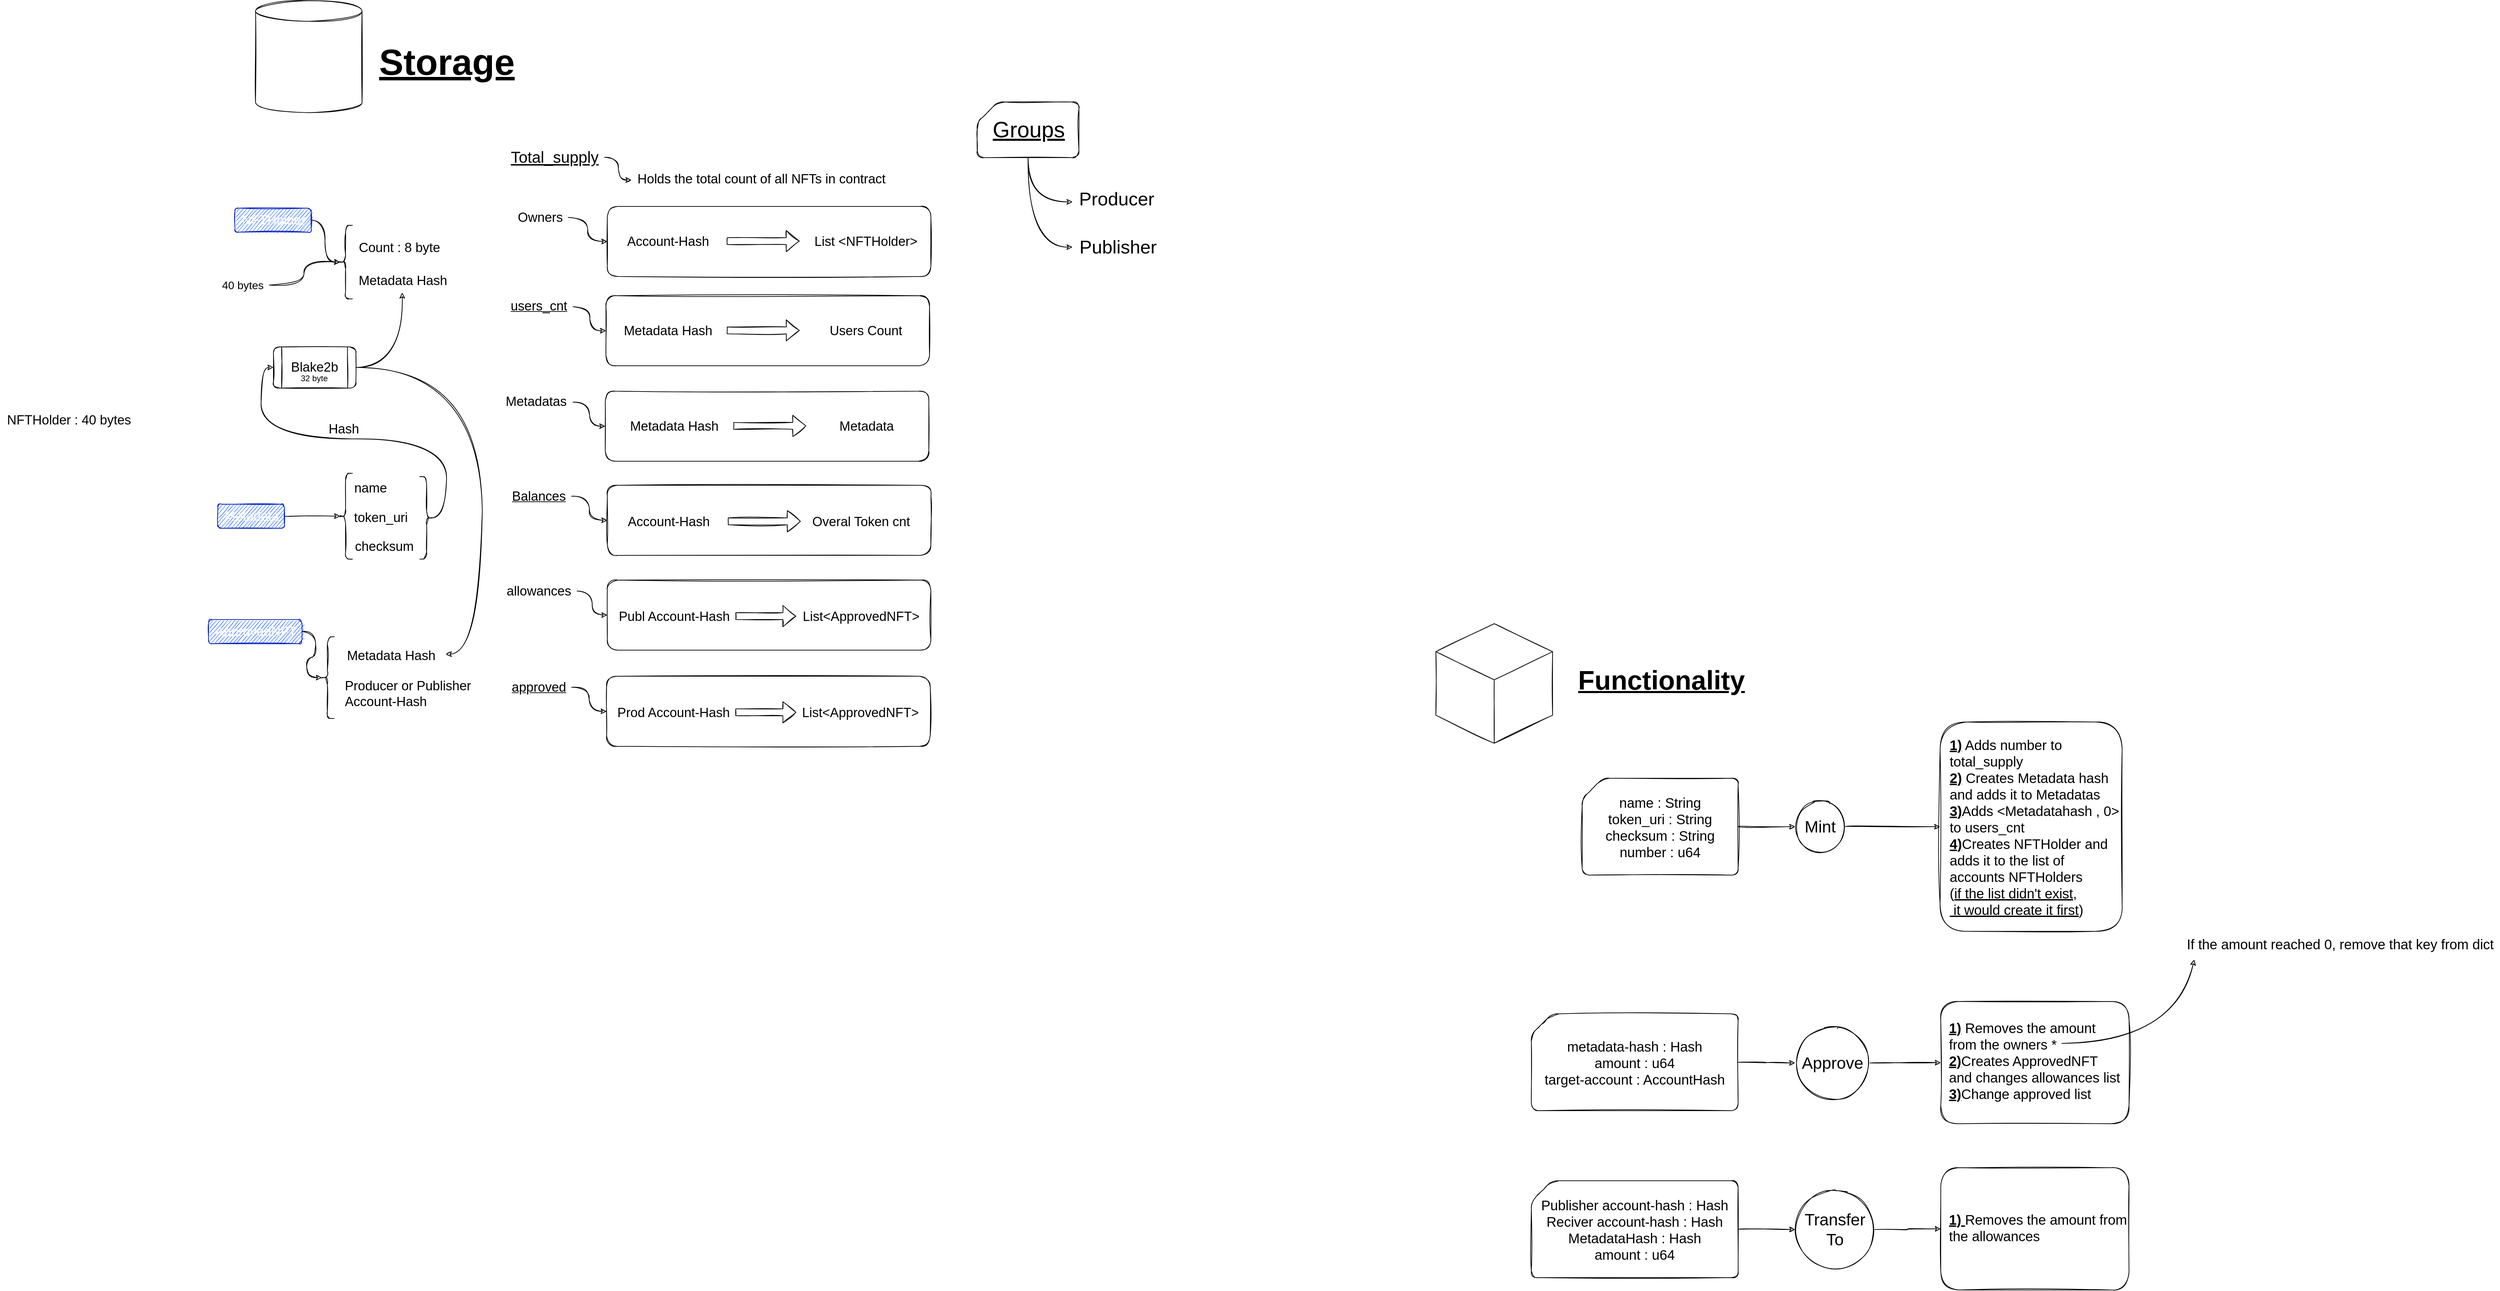 <mxfile version="20.6.0" type="github">
  <diagram id="slPfWzJpBYyBcs_0Y2tc" name="Page-1">
    <mxGraphModel dx="2774" dy="1477" grid="0" gridSize="10" guides="1" tooltips="1" connect="1" arrows="1" fold="1" page="0" pageScale="1" pageWidth="827" pageHeight="1169" math="0" shadow="0">
      <root>
        <mxCell id="0" />
        <mxCell id="1" parent="0" />
        <mxCell id="fys4buLAGZXGw3ZMUwzv-1" value="" style="shape=cylinder3;whiteSpace=wrap;html=1;boundedLbl=1;backgroundOutline=1;size=15;rounded=1;fillColor=none;fontColor=#ffffff;strokeColor=default;shadow=0;sketch=1;" parent="1" vertex="1">
          <mxGeometry x="-8" y="-107" width="155" height="163" as="geometry" />
        </mxCell>
        <mxCell id="fys4buLAGZXGw3ZMUwzv-2" value="&lt;b style=&quot;font-size: 53px;&quot;&gt;&lt;u style=&quot;font-size: 53px;&quot;&gt;&lt;font style=&quot;font-size: 53px;&quot;&gt;Storage&lt;/font&gt;&lt;/u&gt;&lt;/b&gt;" style="text;html=1;align=center;verticalAlign=middle;resizable=0;points=[];autosize=1;strokeColor=none;fillColor=none;rounded=1;fontSize=53;glass=0;shadow=0;sketch=1;" parent="1" vertex="1">
          <mxGeometry x="162" y="-56" width="215" height="76" as="geometry" />
        </mxCell>
        <mxCell id="fys4buLAGZXGw3ZMUwzv-3" value="" style="shape=curlyBracket;whiteSpace=wrap;html=1;rounded=1;labelPosition=left;verticalLabelPosition=middle;align=right;verticalAlign=middle;fontSize=38;sketch=1;" parent="1" vertex="1">
          <mxGeometry x="113" y="220" width="20" height="107" as="geometry" />
        </mxCell>
        <mxCell id="FFQsLvCmIjyaZJ9t75WD-10" style="edgeStyle=orthogonalEdgeStyle;rounded=1;orthogonalLoop=1;jettySize=auto;html=1;entryX=0.1;entryY=0.5;entryDx=0;entryDy=0;entryPerimeter=0;fontSize=46;sketch=1;curved=1;" parent="1" source="fys4buLAGZXGw3ZMUwzv-8" target="fys4buLAGZXGw3ZMUwzv-3" edge="1">
          <mxGeometry relative="1" as="geometry" />
        </mxCell>
        <mxCell id="fys4buLAGZXGw3ZMUwzv-8" value="NFTHolder" style="text;html=1;align=center;verticalAlign=middle;resizable=0;points=[];autosize=1;strokeColor=#001DBC;fillColor=#0050ef;fontSize=19;strokeWidth=1;rounded=1;sketch=1;fontColor=#ffffff;" parent="1" vertex="1">
          <mxGeometry x="-38" y="195" width="111" height="35" as="geometry" />
        </mxCell>
        <mxCell id="FFQsLvCmIjyaZJ9t75WD-2" value="" style="rounded=1;whiteSpace=wrap;html=1;sketch=1;" parent="1" vertex="1">
          <mxGeometry x="504" y="192.5" width="471" height="102" as="geometry" />
        </mxCell>
        <mxCell id="FFQsLvCmIjyaZJ9t75WD-3" value="Account-Hash" style="text;html=1;align=center;verticalAlign=middle;resizable=0;points=[];autosize=1;strokeColor=none;fillColor=none;fontSize=19;strokeWidth=1;rounded=1;sketch=1;" parent="1" vertex="1">
          <mxGeometry x="523" y="226" width="137" height="35" as="geometry" />
        </mxCell>
        <mxCell id="FFQsLvCmIjyaZJ9t75WD-4" value="" style="shape=flexArrow;endArrow=classic;html=1;rounded=1;sketch=1;curved=1;" parent="1" edge="1">
          <mxGeometry width="50" height="50" relative="1" as="geometry">
            <mxPoint x="678" y="243" as="sourcePoint" />
            <mxPoint x="784" y="243" as="targetPoint" />
          </mxGeometry>
        </mxCell>
        <mxCell id="FFQsLvCmIjyaZJ9t75WD-5" value="List &amp;lt;NFTHolder&amp;gt;" style="text;html=1;align=center;verticalAlign=middle;resizable=0;points=[];autosize=1;strokeColor=none;fillColor=none;fontSize=19;strokeWidth=1;rounded=1;glass=0;shadow=0;sketch=1;" parent="1" vertex="1">
          <mxGeometry x="796" y="226" width="168" height="35" as="geometry" />
        </mxCell>
        <mxCell id="FFQsLvCmIjyaZJ9t75WD-11" style="edgeStyle=orthogonalEdgeStyle;rounded=1;orthogonalLoop=1;jettySize=auto;html=1;entryX=0;entryY=0.5;entryDx=0;entryDy=0;fontSize=46;sketch=1;curved=1;" parent="1" source="FFQsLvCmIjyaZJ9t75WD-7" target="FFQsLvCmIjyaZJ9t75WD-2" edge="1">
          <mxGeometry relative="1" as="geometry" />
        </mxCell>
        <mxCell id="FFQsLvCmIjyaZJ9t75WD-7" value="Owners" style="text;html=1;align=center;verticalAlign=middle;resizable=0;points=[];autosize=1;strokeColor=none;fillColor=none;fontSize=19;strokeWidth=1;rounded=1;sketch=1;" parent="1" vertex="1">
          <mxGeometry x="364" y="191" width="83" height="35" as="geometry" />
        </mxCell>
        <mxCell id="FFQsLvCmIjyaZJ9t75WD-12" value="" style="rounded=1;whiteSpace=wrap;html=1;sketch=1;" parent="1" vertex="1">
          <mxGeometry x="502" y="322.5" width="471" height="102" as="geometry" />
        </mxCell>
        <mxCell id="FFQsLvCmIjyaZJ9t75WD-13" style="edgeStyle=orthogonalEdgeStyle;rounded=1;orthogonalLoop=1;jettySize=auto;html=1;entryX=0;entryY=0.5;entryDx=0;entryDy=0;fontSize=46;sketch=1;curved=1;" parent="1" target="FFQsLvCmIjyaZJ9t75WD-12" edge="1">
          <mxGeometry relative="1" as="geometry">
            <mxPoint x="454" y="338.5" as="sourcePoint" />
          </mxGeometry>
        </mxCell>
        <mxCell id="FFQsLvCmIjyaZJ9t75WD-14" value="users_cnt" style="text;html=1;align=center;verticalAlign=middle;resizable=0;points=[];autosize=1;strokeColor=none;fillColor=none;fontSize=19;strokeWidth=1;rounded=1;fontStyle=4;sketch=1;" parent="1" vertex="1">
          <mxGeometry x="354" y="320" width="100" height="35" as="geometry" />
        </mxCell>
        <mxCell id="FFQsLvCmIjyaZJ9t75WD-18" style="edgeStyle=orthogonalEdgeStyle;rounded=1;orthogonalLoop=1;jettySize=auto;html=1;entryX=0.003;entryY=0.543;entryDx=0;entryDy=0;entryPerimeter=0;fontSize=19;sketch=1;curved=1;" parent="1" source="FFQsLvCmIjyaZJ9t75WD-15" target="FFQsLvCmIjyaZJ9t75WD-17" edge="1">
          <mxGeometry relative="1" as="geometry" />
        </mxCell>
        <mxCell id="FFQsLvCmIjyaZJ9t75WD-15" value="Total_supply" style="text;html=1;align=center;verticalAlign=middle;resizable=0;points=[];autosize=1;strokeColor=none;fillColor=none;fontSize=23;fontStyle=4;sketch=1;rounded=1;" parent="1" vertex="1">
          <mxGeometry x="354" y="101" width="146" height="40" as="geometry" />
        </mxCell>
        <mxCell id="FFQsLvCmIjyaZJ9t75WD-17" value="Holds the total count of all NFTs in contract" style="text;html=1;align=center;verticalAlign=middle;resizable=0;points=[];autosize=1;strokeColor=none;fillColor=none;fontSize=19;rounded=1;shadow=0;glass=0;sketch=1;" parent="1" vertex="1">
          <mxGeometry x="538" y="135" width="379" height="35" as="geometry" />
        </mxCell>
        <mxCell id="FFQsLvCmIjyaZJ9t75WD-19" value="" style="rounded=1;whiteSpace=wrap;html=1;sketch=1;" parent="1" vertex="1">
          <mxGeometry x="501" y="461.5" width="471" height="102" as="geometry" />
        </mxCell>
        <mxCell id="FFQsLvCmIjyaZJ9t75WD-20" style="edgeStyle=orthogonalEdgeStyle;rounded=1;orthogonalLoop=1;jettySize=auto;html=1;entryX=0;entryY=0.5;entryDx=0;entryDy=0;fontSize=46;sketch=1;curved=1;" parent="1" target="FFQsLvCmIjyaZJ9t75WD-19" edge="1">
          <mxGeometry relative="1" as="geometry">
            <mxPoint x="454" y="477.5" as="sourcePoint" />
          </mxGeometry>
        </mxCell>
        <mxCell id="FFQsLvCmIjyaZJ9t75WD-21" value="Metadatas" style="text;html=1;align=center;verticalAlign=middle;resizable=0;points=[];autosize=1;strokeColor=none;fillColor=none;fontSize=19;strokeWidth=1;rounded=1;sketch=1;" parent="1" vertex="1">
          <mxGeometry x="346" y="459" width="107" height="35" as="geometry" />
        </mxCell>
        <mxCell id="fys4buLAGZXGw3ZMUwzv-4" value="Count : 8 byte" style="text;html=1;align=center;verticalAlign=middle;resizable=0;points=[];autosize=1;strokeColor=none;fillColor=none;fontSize=19;strokeWidth=1;rounded=1;sketch=1;" parent="1" vertex="1">
          <mxGeometry x="133" y="235" width="136" height="35" as="geometry" />
        </mxCell>
        <mxCell id="FFQsLvCmIjyaZJ9t75WD-22" value="" style="group;sketch=1;rounded=1;" parent="1" vertex="1" connectable="0">
          <mxGeometry x="126" y="416" width="125" height="121" as="geometry" />
        </mxCell>
        <mxCell id="fys4buLAGZXGw3ZMUwzv-5" value="name" style="text;html=1;align=center;verticalAlign=middle;resizable=0;points=[];autosize=1;strokeColor=none;fillColor=none;fontSize=19;strokeWidth=1;rounded=1;sketch=1;" parent="FFQsLvCmIjyaZJ9t75WD-22" vertex="1">
          <mxGeometry y="169" width="66" height="35" as="geometry" />
        </mxCell>
        <mxCell id="fys4buLAGZXGw3ZMUwzv-6" value="token_uri" style="text;html=1;align=center;verticalAlign=middle;resizable=0;points=[];autosize=1;strokeColor=none;fillColor=none;fontSize=19;strokeWidth=1;rounded=1;sketch=1;" parent="FFQsLvCmIjyaZJ9t75WD-22" vertex="1">
          <mxGeometry y="212" width="96" height="35" as="geometry" />
        </mxCell>
        <mxCell id="fys4buLAGZXGw3ZMUwzv-7" value="checksum" style="text;html=1;align=center;verticalAlign=middle;resizable=0;points=[];autosize=1;strokeColor=none;fillColor=none;fontSize=19;strokeWidth=1;rounded=1;sketch=1;" parent="FFQsLvCmIjyaZJ9t75WD-22" vertex="1">
          <mxGeometry x="0.5" y="254" width="104" height="35" as="geometry" />
        </mxCell>
        <mxCell id="FFQsLvCmIjyaZJ9t75WD-30" value="" style="shape=curlyBracket;whiteSpace=wrap;html=1;rounded=1;flipH=1;labelPosition=right;verticalLabelPosition=middle;align=left;verticalAlign=middle;shadow=0;glass=0;strokeColor=default;fontSize=19;fillColor=none;gradientColor=default;sketch=1;" parent="FFQsLvCmIjyaZJ9t75WD-22" vertex="1">
          <mxGeometry x="105" y="170" width="20" height="120" as="geometry" />
        </mxCell>
        <mxCell id="FFQsLvCmIjyaZJ9t75WD-34" value="Hash" style="text;html=1;align=center;verticalAlign=middle;resizable=0;points=[];autosize=1;strokeColor=none;fillColor=none;fontSize=19;sketch=1;rounded=1;" parent="FFQsLvCmIjyaZJ9t75WD-22" vertex="1">
          <mxGeometry x="-37" y="83" width="62" height="35" as="geometry" />
        </mxCell>
        <mxCell id="jut3q2HTJbx5DlrBCJ6_-7" style="edgeStyle=orthogonalEdgeStyle;rounded=1;orthogonalLoop=1;jettySize=auto;html=1;entryX=0.1;entryY=0.5;entryDx=0;entryDy=0;entryPerimeter=0;sketch=1;curved=1;" edge="1" parent="1" source="FFQsLvCmIjyaZJ9t75WD-25" target="FFQsLvCmIjyaZJ9t75WD-26">
          <mxGeometry relative="1" as="geometry" />
        </mxCell>
        <mxCell id="FFQsLvCmIjyaZJ9t75WD-25" value="Metadata" style="text;html=1;align=center;verticalAlign=middle;resizable=0;points=[];autosize=1;strokeColor=#001DBC;fillColor=#0050ef;fontSize=19;strokeWidth=1;rounded=1;fontColor=#ffffff;sketch=1;" parent="1" vertex="1">
          <mxGeometry x="-63" y="626" width="97" height="35" as="geometry" />
        </mxCell>
        <mxCell id="FFQsLvCmIjyaZJ9t75WD-26" value="" style="shape=curlyBracket;whiteSpace=wrap;html=1;rounded=1;labelPosition=left;verticalLabelPosition=middle;align=right;verticalAlign=middle;fontSize=38;sketch=1;" parent="1" vertex="1">
          <mxGeometry x="113" y="581" width="20" height="125" as="geometry" />
        </mxCell>
        <mxCell id="FFQsLvCmIjyaZJ9t75WD-29" value="Metadata Hash" style="text;html=1;align=center;verticalAlign=middle;resizable=0;points=[];autosize=1;strokeColor=none;fillColor=none;fontSize=19;strokeWidth=1;rounded=1;sketch=1;" parent="1" vertex="1">
          <mxGeometry x="132" y="283" width="147" height="35" as="geometry" />
        </mxCell>
        <mxCell id="FFQsLvCmIjyaZJ9t75WD-33" style="edgeStyle=orthogonalEdgeStyle;rounded=1;orthogonalLoop=1;jettySize=auto;html=1;exitX=1;exitY=0.5;exitDx=0;exitDy=0;fontSize=19;sketch=1;curved=1;" parent="1" source="FFQsLvCmIjyaZJ9t75WD-31" target="FFQsLvCmIjyaZJ9t75WD-29" edge="1">
          <mxGeometry relative="1" as="geometry" />
        </mxCell>
        <mxCell id="FFQsLvCmIjyaZJ9t75WD-59" value="32 byte" style="edgeLabel;html=1;align=center;verticalAlign=middle;resizable=0;points=[];fontSize=12;sketch=1;rounded=1;" parent="FFQsLvCmIjyaZJ9t75WD-33" vertex="1" connectable="0">
          <mxGeometry x="0.128" y="10" relative="1" as="geometry">
            <mxPoint x="-119" y="48" as="offset" />
          </mxGeometry>
        </mxCell>
        <mxCell id="jut3q2HTJbx5DlrBCJ6_-10" style="edgeStyle=orthogonalEdgeStyle;curved=1;rounded=1;sketch=1;hachureGap=4;jiggle=2;orthogonalLoop=1;jettySize=auto;html=1;entryX=1.047;entryY=0.441;entryDx=0;entryDy=0;entryPerimeter=0;fontFamily=Architects Daughter;fontSource=https%3A%2F%2Ffonts.googleapis.com%2Fcss%3Ffamily%3DArchitects%2BDaughter;fontSize=16;exitX=1;exitY=0.5;exitDx=0;exitDy=0;" edge="1" parent="1" source="FFQsLvCmIjyaZJ9t75WD-31" target="jut3q2HTJbx5DlrBCJ6_-9">
          <mxGeometry relative="1" as="geometry">
            <Array as="points">
              <mxPoint x="322" y="427" />
              <mxPoint x="322" y="844" />
            </Array>
          </mxGeometry>
        </mxCell>
        <mxCell id="FFQsLvCmIjyaZJ9t75WD-31" value="Blake2b" style="shape=process;whiteSpace=wrap;html=1;backgroundOutline=1;rounded=1;shadow=0;glass=0;strokeColor=default;fontSize=19;fillColor=none;gradientColor=default;sketch=1;" parent="1" vertex="1">
          <mxGeometry x="18" y="397" width="120" height="60" as="geometry" />
        </mxCell>
        <mxCell id="FFQsLvCmIjyaZJ9t75WD-32" style="edgeStyle=orthogonalEdgeStyle;rounded=1;orthogonalLoop=1;jettySize=auto;html=1;exitX=0.1;exitY=0.5;exitDx=0;exitDy=0;exitPerimeter=0;entryX=0;entryY=0.5;entryDx=0;entryDy=0;fontSize=19;sketch=1;curved=1;" parent="1" source="FFQsLvCmIjyaZJ9t75WD-30" target="FFQsLvCmIjyaZJ9t75WD-31" edge="1">
          <mxGeometry relative="1" as="geometry">
            <Array as="points">
              <mxPoint x="270" y="646" />
              <mxPoint x="270" y="531" />
              <mxPoint y="531" />
              <mxPoint y="427" />
            </Array>
          </mxGeometry>
        </mxCell>
        <mxCell id="jut3q2HTJbx5DlrBCJ6_-8" style="edgeStyle=orthogonalEdgeStyle;rounded=1;sketch=1;hachureGap=4;jiggle=2;orthogonalLoop=1;jettySize=auto;html=1;entryX=0.1;entryY=0.5;entryDx=0;entryDy=0;entryPerimeter=0;fontFamily=Architects Daughter;fontSource=https%3A%2F%2Ffonts.googleapis.com%2Fcss%3Ffamily%3DArchitects%2BDaughter;fontSize=16;curved=1;" edge="1" parent="1" source="FFQsLvCmIjyaZJ9t75WD-36" target="fys4buLAGZXGw3ZMUwzv-3">
          <mxGeometry relative="1" as="geometry" />
        </mxCell>
        <mxCell id="FFQsLvCmIjyaZJ9t75WD-36" value="40 bytes" style="text;html=1;align=center;verticalAlign=middle;resizable=0;points=[];autosize=1;fontSize=16;sketch=1;rounded=1;" parent="1" vertex="1">
          <mxGeometry x="-66" y="291.5" width="78" height="31" as="geometry" />
        </mxCell>
        <mxCell id="FFQsLvCmIjyaZJ9t75WD-37" value="Metadata Hash" style="text;html=1;align=center;verticalAlign=middle;resizable=0;points=[];autosize=1;strokeColor=none;fillColor=none;fontSize=19;strokeWidth=1;rounded=1;sketch=1;" parent="1" vertex="1">
          <mxGeometry x="518" y="356" width="147" height="35" as="geometry" />
        </mxCell>
        <mxCell id="FFQsLvCmIjyaZJ9t75WD-38" value="" style="shape=flexArrow;endArrow=classic;html=1;rounded=1;sketch=1;curved=1;" parent="1" edge="1">
          <mxGeometry width="50" height="50" relative="1" as="geometry">
            <mxPoint x="678" y="373" as="sourcePoint" />
            <mxPoint x="784" y="373" as="targetPoint" />
          </mxGeometry>
        </mxCell>
        <mxCell id="FFQsLvCmIjyaZJ9t75WD-39" value="Users Count" style="text;html=1;align=center;verticalAlign=middle;resizable=0;points=[];autosize=1;strokeColor=none;fillColor=none;fontSize=19;strokeWidth=1;rounded=1;glass=0;shadow=0;sketch=1;" parent="1" vertex="1">
          <mxGeometry x="818" y="356" width="124" height="35" as="geometry" />
        </mxCell>
        <mxCell id="FFQsLvCmIjyaZJ9t75WD-40" value="Metadata Hash" style="text;html=1;align=center;verticalAlign=middle;resizable=0;points=[];autosize=1;strokeColor=none;fillColor=none;fontSize=19;strokeWidth=1;rounded=1;sketch=1;" parent="1" vertex="1">
          <mxGeometry x="527.5" y="495" width="147" height="35" as="geometry" />
        </mxCell>
        <mxCell id="FFQsLvCmIjyaZJ9t75WD-41" value="" style="shape=flexArrow;endArrow=classic;html=1;rounded=1;sketch=1;curved=1;" parent="1" edge="1">
          <mxGeometry width="50" height="50" relative="1" as="geometry">
            <mxPoint x="687.5" y="512" as="sourcePoint" />
            <mxPoint x="793.5" y="512" as="targetPoint" />
          </mxGeometry>
        </mxCell>
        <mxCell id="FFQsLvCmIjyaZJ9t75WD-42" value="Metadata" style="text;html=1;align=center;verticalAlign=middle;resizable=0;points=[];autosize=1;strokeColor=none;fillColor=none;fontSize=19;strokeWidth=1;rounded=1;glass=0;shadow=0;sketch=1;" parent="1" vertex="1">
          <mxGeometry x="832" y="495" width="97" height="35" as="geometry" />
        </mxCell>
        <mxCell id="FFQsLvCmIjyaZJ9t75WD-48" value="" style="rounded=1;whiteSpace=wrap;html=1;sketch=1;" parent="1" vertex="1">
          <mxGeometry x="504" y="598.5" width="471" height="102" as="geometry" />
        </mxCell>
        <mxCell id="FFQsLvCmIjyaZJ9t75WD-49" style="edgeStyle=orthogonalEdgeStyle;rounded=1;orthogonalLoop=1;jettySize=auto;html=1;entryX=0;entryY=0.5;entryDx=0;entryDy=0;fontSize=46;sketch=1;curved=1;" parent="1" source="FFQsLvCmIjyaZJ9t75WD-50" target="FFQsLvCmIjyaZJ9t75WD-48" edge="1">
          <mxGeometry relative="1" as="geometry" />
        </mxCell>
        <mxCell id="FFQsLvCmIjyaZJ9t75WD-50" value="Balances" style="text;html=1;align=center;verticalAlign=middle;resizable=0;points=[];autosize=1;strokeColor=none;fillColor=none;fontSize=19;strokeWidth=1;rounded=1;fontStyle=4;sketch=1;" parent="1" vertex="1">
          <mxGeometry x="356" y="597" width="96" height="35" as="geometry" />
        </mxCell>
        <mxCell id="FFQsLvCmIjyaZJ9t75WD-56" value="Account-Hash" style="text;html=1;align=center;verticalAlign=middle;resizable=0;points=[];autosize=1;strokeColor=none;fillColor=none;fontSize=19;strokeWidth=1;rounded=1;sketch=1;" parent="1" vertex="1">
          <mxGeometry x="524.5" y="634" width="137" height="35" as="geometry" />
        </mxCell>
        <mxCell id="FFQsLvCmIjyaZJ9t75WD-57" value="" style="shape=flexArrow;endArrow=classic;html=1;rounded=1;sketch=1;curved=1;" parent="1" edge="1">
          <mxGeometry width="50" height="50" relative="1" as="geometry">
            <mxPoint x="679.5" y="651" as="sourcePoint" />
            <mxPoint x="785.5" y="651" as="targetPoint" />
          </mxGeometry>
        </mxCell>
        <mxCell id="FFQsLvCmIjyaZJ9t75WD-58" value="Overal Token cnt" style="text;html=1;align=center;verticalAlign=middle;resizable=0;points=[];autosize=1;strokeColor=none;fillColor=none;fontSize=19;strokeWidth=1;rounded=1;glass=0;shadow=0;sketch=1;" parent="1" vertex="1">
          <mxGeometry x="793" y="634" width="160" height="35" as="geometry" />
        </mxCell>
        <mxCell id="FFQsLvCmIjyaZJ9t75WD-60" value="Groups" style="text;html=1;align=center;verticalAlign=middle;resizable=0;points=[];autosize=1;strokeColor=none;fillColor=none;fontSize=32;fontStyle=4;sketch=1;rounded=1;" parent="1" vertex="1">
          <mxGeometry x="1055" y="56" width="123" height="50" as="geometry" />
        </mxCell>
        <mxCell id="FFQsLvCmIjyaZJ9t75WD-61" value="Producer" style="text;html=1;align=center;verticalAlign=middle;resizable=0;points=[];autosize=1;strokeColor=none;fillColor=none;fontSize=27;sketch=1;rounded=1;" parent="1" vertex="1">
          <mxGeometry x="1181" y="159.5" width="128" height="44" as="geometry" />
        </mxCell>
        <mxCell id="FFQsLvCmIjyaZJ9t75WD-62" value="Publisher" style="text;html=1;align=center;verticalAlign=middle;resizable=0;points=[];autosize=1;strokeColor=none;fillColor=none;fontSize=27;sketch=1;rounded=1;" parent="1" vertex="1">
          <mxGeometry x="1181" y="230" width="131" height="44" as="geometry" />
        </mxCell>
        <mxCell id="FFQsLvCmIjyaZJ9t75WD-71" style="edgeStyle=orthogonalEdgeStyle;rounded=1;orthogonalLoop=1;jettySize=auto;html=1;entryX=0.001;entryY=0.601;entryDx=0;entryDy=0;entryPerimeter=0;fontSize=27;sketch=1;curved=1;" parent="1" source="FFQsLvCmIjyaZJ9t75WD-64" target="FFQsLvCmIjyaZJ9t75WD-61" edge="1">
          <mxGeometry relative="1" as="geometry" />
        </mxCell>
        <mxCell id="FFQsLvCmIjyaZJ9t75WD-72" style="edgeStyle=orthogonalEdgeStyle;rounded=1;orthogonalLoop=1;jettySize=auto;html=1;entryX=0.001;entryY=0.496;entryDx=0;entryDy=0;entryPerimeter=0;fontSize=27;sketch=1;curved=1;" parent="1" source="FFQsLvCmIjyaZJ9t75WD-64" target="FFQsLvCmIjyaZJ9t75WD-62" edge="1">
          <mxGeometry relative="1" as="geometry" />
        </mxCell>
        <mxCell id="FFQsLvCmIjyaZJ9t75WD-64" value="" style="shape=card;whiteSpace=wrap;html=1;rounded=1;shadow=0;glass=0;strokeColor=default;fontSize=27;fillColor=none;gradientColor=default;sketch=1;" parent="1" vertex="1">
          <mxGeometry x="1042.5" y="40.5" width="148" height="81" as="geometry" />
        </mxCell>
        <mxCell id="FFQsLvCmIjyaZJ9t75WD-73" value="" style="html=1;whiteSpace=wrap;shape=isoCube2;backgroundOutline=1;isoAngle=15;rounded=1;shadow=0;glass=0;strokeColor=default;fontSize=27;fillColor=none;gradientColor=default;sketch=1;" parent="1" vertex="1">
          <mxGeometry x="1710" y="800" width="170" height="174" as="geometry" />
        </mxCell>
        <mxCell id="FFQsLvCmIjyaZJ9t75WD-74" value="Functionality" style="text;html=1;align=center;verticalAlign=middle;resizable=0;points=[];autosize=1;strokeColor=none;fillColor=none;fontSize=39;fontStyle=5;sketch=1;rounded=1;" parent="1" vertex="1">
          <mxGeometry x="1907" y="853" width="261" height="59" as="geometry" />
        </mxCell>
        <mxCell id="FFQsLvCmIjyaZJ9t75WD-81" style="edgeStyle=orthogonalEdgeStyle;rounded=1;orthogonalLoop=1;jettySize=auto;html=1;entryX=0;entryY=0.5;entryDx=0;entryDy=0;fontSize=20;sketch=1;curved=1;" parent="1" source="FFQsLvCmIjyaZJ9t75WD-75" target="FFQsLvCmIjyaZJ9t75WD-80" edge="1">
          <mxGeometry relative="1" as="geometry" />
        </mxCell>
        <mxCell id="FFQsLvCmIjyaZJ9t75WD-75" value="Mint" style="ellipse;whiteSpace=wrap;html=1;aspect=fixed;rounded=1;shadow=0;glass=0;strokeColor=default;fontSize=24;fillColor=none;gradientColor=default;sketch=1;" parent="1" vertex="1">
          <mxGeometry x="2233" y="1059" width="73" height="73" as="geometry" />
        </mxCell>
        <mxCell id="FFQsLvCmIjyaZJ9t75WD-78" style="edgeStyle=orthogonalEdgeStyle;rounded=1;orthogonalLoop=1;jettySize=auto;html=1;entryX=0;entryY=0.5;entryDx=0;entryDy=0;fontSize=20;sketch=1;curved=1;" parent="1" source="FFQsLvCmIjyaZJ9t75WD-77" target="FFQsLvCmIjyaZJ9t75WD-75" edge="1">
          <mxGeometry relative="1" as="geometry" />
        </mxCell>
        <mxCell id="FFQsLvCmIjyaZJ9t75WD-77" value="name : String&lt;br style=&quot;font-size: 20px;&quot;&gt;token_uri : String&lt;br style=&quot;font-size: 20px;&quot;&gt;checksum : String&lt;br style=&quot;font-size: 20px;&quot;&gt;number : u64" style="shape=card;whiteSpace=wrap;html=1;rounded=1;shadow=0;glass=0;strokeColor=default;fontSize=20;fillColor=none;gradientColor=default;sketch=1;" parent="1" vertex="1">
          <mxGeometry x="1923" y="1025" width="227" height="141" as="geometry" />
        </mxCell>
        <mxCell id="FFQsLvCmIjyaZJ9t75WD-80" value="&lt;div style=&quot;text-align: center;&quot;&gt;&lt;br&gt;&lt;/div&gt;" style="rounded=1;whiteSpace=wrap;html=1;shadow=0;glass=0;strokeColor=default;fontSize=20;fillColor=none;gradientColor=default;align=left;sketch=1;" parent="1" vertex="1">
          <mxGeometry x="2444" y="943.13" width="265" height="304.75" as="geometry" />
        </mxCell>
        <mxCell id="FFQsLvCmIjyaZJ9t75WD-82" value="&lt;b&gt;&lt;u&gt;1)&lt;/u&gt;&lt;/b&gt; Adds number to &lt;br&gt;total_supply&lt;br&gt;&lt;b&gt;&lt;u&gt;2)&lt;/u&gt;&lt;/b&gt; Creates Metadata hash &lt;br&gt;and adds it to Metadatas&lt;br&gt;&lt;b&gt;&lt;u&gt;3)&lt;/u&gt;&lt;/b&gt;Adds &amp;lt;Metadatahash , 0&amp;gt;&lt;br&gt;to users_cnt&lt;br&gt;&lt;b&gt;&lt;u&gt;4)&lt;/u&gt;&lt;/b&gt;Creates NFTHolder and &lt;br&gt;adds it to the list of &lt;br&gt;accounts NFTHolders&lt;br&gt;(&lt;u&gt;if the list didn&#39;t exist,&lt;br&gt;&amp;nbsp;it would create it first&lt;/u&gt;)" style="text;align=left;verticalAlign=middle;resizable=0;points=[];autosize=1;strokeColor=none;fillColor=none;fontSize=20;labelPosition=center;verticalLabelPosition=middle;html=1;sketch=1;rounded=1;" parent="1" vertex="1">
          <mxGeometry x="2456" y="957.5" width="265" height="276" as="geometry" />
        </mxCell>
        <mxCell id="FFQsLvCmIjyaZJ9t75WD-84" value="" style="rounded=1;whiteSpace=wrap;html=1;sketch=1;" parent="1" vertex="1">
          <mxGeometry x="504" y="736.5" width="471" height="102" as="geometry" />
        </mxCell>
        <mxCell id="FFQsLvCmIjyaZJ9t75WD-85" style="edgeStyle=orthogonalEdgeStyle;rounded=1;orthogonalLoop=1;jettySize=auto;html=1;entryX=0;entryY=0.5;entryDx=0;entryDy=0;fontSize=46;sketch=1;curved=1;" parent="1" source="FFQsLvCmIjyaZJ9t75WD-86" target="FFQsLvCmIjyaZJ9t75WD-84" edge="1">
          <mxGeometry relative="1" as="geometry" />
        </mxCell>
        <mxCell id="FFQsLvCmIjyaZJ9t75WD-86" value="allowances" style="text;html=1;align=center;verticalAlign=middle;resizable=0;points=[];autosize=1;strokeColor=none;fillColor=none;fontSize=19;strokeWidth=1;rounded=1;sketch=1;" parent="1" vertex="1">
          <mxGeometry x="348" y="735" width="112" height="35" as="geometry" />
        </mxCell>
        <mxCell id="FFQsLvCmIjyaZJ9t75WD-87" value="Publ Account-Hash" style="text;html=1;align=center;verticalAlign=middle;resizable=0;points=[];autosize=1;strokeColor=none;fillColor=none;fontSize=19;strokeWidth=1;rounded=1;sketch=1;" parent="1" vertex="1">
          <mxGeometry x="510.5" y="772" width="180" height="35" as="geometry" />
        </mxCell>
        <mxCell id="FFQsLvCmIjyaZJ9t75WD-88" value="" style="shape=flexArrow;endArrow=classic;html=1;rounded=1;sketch=1;curved=1;" parent="1" edge="1">
          <mxGeometry width="50" height="50" relative="1" as="geometry">
            <mxPoint x="690.5" y="789" as="sourcePoint" />
            <mxPoint x="779" y="789" as="targetPoint" />
          </mxGeometry>
        </mxCell>
        <mxCell id="FFQsLvCmIjyaZJ9t75WD-89" value="List&amp;lt;ApprovedNFT&amp;gt;" style="text;html=1;align=center;verticalAlign=middle;resizable=0;points=[];autosize=1;strokeColor=none;fillColor=none;fontSize=19;strokeWidth=1;rounded=1;glass=0;shadow=0;sketch=1;" parent="1" vertex="1">
          <mxGeometry x="779" y="772" width="188" height="35" as="geometry" />
        </mxCell>
        <mxCell id="FFQsLvCmIjyaZJ9t75WD-90" value="" style="shape=curlyBracket;whiteSpace=wrap;html=1;rounded=1;labelPosition=left;verticalLabelPosition=middle;align=right;verticalAlign=middle;fontSize=38;sketch=1;" parent="1" vertex="1">
          <mxGeometry x="86.5" y="819" width="20" height="119" as="geometry" />
        </mxCell>
        <mxCell id="FFQsLvCmIjyaZJ9t75WD-91" style="edgeStyle=orthogonalEdgeStyle;rounded=1;orthogonalLoop=1;jettySize=auto;html=1;entryX=0.1;entryY=0.5;entryDx=0;entryDy=0;entryPerimeter=0;fontSize=46;sketch=1;curved=1;" parent="1" source="FFQsLvCmIjyaZJ9t75WD-92" target="FFQsLvCmIjyaZJ9t75WD-90" edge="1">
          <mxGeometry relative="1" as="geometry" />
        </mxCell>
        <mxCell id="FFQsLvCmIjyaZJ9t75WD-92" value="ApprovedNFT" style="text;html=1;align=center;verticalAlign=middle;resizable=0;points=[];autosize=1;strokeColor=#001DBC;fillColor=#0050ef;fontSize=19;strokeWidth=1;rounded=1;sketch=1;fontColor=#ffffff;" parent="1" vertex="1">
          <mxGeometry x="-76.5" y="794" width="136" height="35" as="geometry" />
        </mxCell>
        <mxCell id="FFQsLvCmIjyaZJ9t75WD-93" value="NFTHolder : 40 bytes" style="text;html=1;align=center;verticalAlign=middle;resizable=0;points=[];autosize=1;strokeColor=none;fillColor=none;fontSize=19;strokeWidth=1;rounded=1;sketch=1;" parent="1" vertex="1">
          <mxGeometry x="-380" y="486" width="199" height="35" as="geometry" />
        </mxCell>
        <mxCell id="FFQsLvCmIjyaZJ9t75WD-94" value="Producer or Publisher&lt;br&gt;Account-Hash" style="text;html=1;align=left;verticalAlign=middle;resizable=0;points=[];autosize=1;strokeColor=none;fillColor=none;fontSize=19;strokeWidth=1;rounded=1;sketch=1;" parent="1" vertex="1">
          <mxGeometry x="120" y="873" width="202" height="58" as="geometry" />
        </mxCell>
        <mxCell id="FFQsLvCmIjyaZJ9t75WD-95" style="edgeStyle=orthogonalEdgeStyle;rounded=1;orthogonalLoop=1;jettySize=auto;html=1;entryX=0;entryY=0.5;entryDx=0;entryDy=0;fontSize=20;sketch=1;curved=1;" parent="1" source="FFQsLvCmIjyaZJ9t75WD-96" target="FFQsLvCmIjyaZJ9t75WD-99" edge="1">
          <mxGeometry relative="1" as="geometry" />
        </mxCell>
        <mxCell id="FFQsLvCmIjyaZJ9t75WD-96" value="Approve" style="ellipse;whiteSpace=wrap;html=1;aspect=fixed;rounded=1;shadow=0;glass=0;strokeColor=default;fontSize=24;fillColor=none;gradientColor=default;sketch=1;" parent="1" vertex="1">
          <mxGeometry x="2233" y="1385" width="109" height="109" as="geometry" />
        </mxCell>
        <mxCell id="FFQsLvCmIjyaZJ9t75WD-97" style="edgeStyle=orthogonalEdgeStyle;rounded=1;orthogonalLoop=1;jettySize=auto;html=1;entryX=0;entryY=0.5;entryDx=0;entryDy=0;fontSize=20;sketch=1;curved=1;" parent="1" source="FFQsLvCmIjyaZJ9t75WD-98" target="FFQsLvCmIjyaZJ9t75WD-96" edge="1">
          <mxGeometry relative="1" as="geometry" />
        </mxCell>
        <mxCell id="FFQsLvCmIjyaZJ9t75WD-98" value="metadata-hash : Hash&lt;br&gt;amount : u64&lt;br&gt;target-account : AccountHash" style="shape=card;whiteSpace=wrap;html=1;rounded=1;shadow=0;glass=0;strokeColor=default;fontSize=20;fillColor=none;gradientColor=default;sketch=1;" parent="1" vertex="1">
          <mxGeometry x="1849" y="1368" width="301" height="141" as="geometry" />
        </mxCell>
        <mxCell id="FFQsLvCmIjyaZJ9t75WD-99" value="&lt;div style=&quot;text-align: center;&quot;&gt;&lt;br&gt;&lt;/div&gt;" style="rounded=1;whiteSpace=wrap;html=1;shadow=0;glass=0;strokeColor=default;fontSize=20;fillColor=none;gradientColor=default;align=left;sketch=1;" parent="1" vertex="1">
          <mxGeometry x="2445" y="1350" width="274" height="178" as="geometry" />
        </mxCell>
        <mxCell id="FFQsLvCmIjyaZJ9t75WD-100" value="&lt;b&gt;&lt;u&gt;1)&lt;/u&gt;&lt;/b&gt; Removes the amount&amp;nbsp;&lt;br&gt;from the owners *&lt;br&gt;&lt;b&gt;&lt;u&gt;2)&lt;/u&gt;&lt;/b&gt;Creates ApprovedNFT&amp;nbsp;&lt;br&gt;and changes allowances list&lt;br&gt;&lt;b&gt;&lt;u&gt;3)&lt;/u&gt;&lt;/b&gt;Change approved list" style="text;align=left;verticalAlign=middle;resizable=0;points=[];autosize=1;strokeColor=none;fillColor=none;fontSize=20;labelPosition=center;verticalLabelPosition=middle;html=1;sketch=1;rounded=1;" parent="1" vertex="1">
          <mxGeometry x="2455" y="1370" width="267" height="132" as="geometry" />
        </mxCell>
        <mxCell id="FFQsLvCmIjyaZJ9t75WD-101" value="" style="rounded=1;whiteSpace=wrap;html=1;sketch=1;" parent="1" vertex="1">
          <mxGeometry x="503" y="876.5" width="471" height="102" as="geometry" />
        </mxCell>
        <mxCell id="FFQsLvCmIjyaZJ9t75WD-102" style="edgeStyle=orthogonalEdgeStyle;rounded=1;orthogonalLoop=1;jettySize=auto;html=1;entryX=0;entryY=0.5;entryDx=0;entryDy=0;fontSize=46;sketch=1;curved=1;" parent="1" source="FFQsLvCmIjyaZJ9t75WD-103" target="FFQsLvCmIjyaZJ9t75WD-101" edge="1">
          <mxGeometry relative="1" as="geometry" />
        </mxCell>
        <mxCell id="FFQsLvCmIjyaZJ9t75WD-103" value="approved" style="text;html=1;align=center;verticalAlign=middle;resizable=0;points=[];autosize=1;strokeColor=none;fillColor=none;fontSize=19;strokeWidth=1;rounded=1;fontStyle=4;sketch=1;" parent="1" vertex="1">
          <mxGeometry x="355" y="875" width="97" height="35" as="geometry" />
        </mxCell>
        <mxCell id="FFQsLvCmIjyaZJ9t75WD-104" value="Prod Account-Hash" style="text;html=1;align=center;verticalAlign=middle;resizable=0;points=[];autosize=1;strokeColor=none;fillColor=none;fontSize=19;strokeWidth=1;rounded=1;sketch=1;" parent="1" vertex="1">
          <mxGeometry x="508.5" y="912" width="182" height="35" as="geometry" />
        </mxCell>
        <mxCell id="FFQsLvCmIjyaZJ9t75WD-105" value="" style="shape=flexArrow;endArrow=classic;html=1;rounded=1;sketch=1;curved=1;" parent="1" edge="1">
          <mxGeometry width="50" height="50" relative="1" as="geometry">
            <mxPoint x="690.5" y="929" as="sourcePoint" />
            <mxPoint x="779" y="929" as="targetPoint" />
          </mxGeometry>
        </mxCell>
        <mxCell id="FFQsLvCmIjyaZJ9t75WD-106" value="List&amp;lt;ApprovedNFT&amp;gt;" style="text;html=1;align=center;verticalAlign=middle;resizable=0;points=[];autosize=1;strokeColor=none;fillColor=none;fontSize=19;strokeWidth=1;rounded=1;glass=0;shadow=0;sketch=1;" parent="1" vertex="1">
          <mxGeometry x="778" y="912" width="188" height="35" as="geometry" />
        </mxCell>
        <mxCell id="FFQsLvCmIjyaZJ9t75WD-107" value="" style="endArrow=classic;html=1;rounded=1;fontSize=20;sketch=1;curved=1;" parent="1" edge="1">
          <mxGeometry width="50" height="50" relative="1" as="geometry">
            <mxPoint x="2621" y="1411" as="sourcePoint" />
            <mxPoint x="2814" y="1289" as="targetPoint" />
            <Array as="points">
              <mxPoint x="2786" y="1408" />
            </Array>
          </mxGeometry>
        </mxCell>
        <mxCell id="FFQsLvCmIjyaZJ9t75WD-108" value="If the amount reached 0, remove that key from dict" style="text;html=1;align=center;verticalAlign=middle;resizable=0;points=[];autosize=1;strokeColor=none;fillColor=none;fontSize=20;sketch=1;rounded=1;" parent="1" vertex="1">
          <mxGeometry x="2793" y="1247.88" width="465" height="36" as="geometry" />
        </mxCell>
        <mxCell id="jut3q2HTJbx5DlrBCJ6_-1" style="edgeStyle=orthogonalEdgeStyle;rounded=1;orthogonalLoop=1;jettySize=auto;html=1;entryX=0;entryY=0.5;entryDx=0;entryDy=0;fontSize=20;sketch=1;curved=1;" edge="1" parent="1" source="jut3q2HTJbx5DlrBCJ6_-2" target="jut3q2HTJbx5DlrBCJ6_-5">
          <mxGeometry relative="1" as="geometry" />
        </mxCell>
        <mxCell id="jut3q2HTJbx5DlrBCJ6_-2" value="Transfer&lt;br&gt;To" style="ellipse;whiteSpace=wrap;html=1;aspect=fixed;rounded=1;shadow=0;glass=0;strokeColor=default;fontSize=24;fillColor=none;gradientColor=default;sketch=1;" vertex="1" parent="1">
          <mxGeometry x="2233" y="1624" width="116" height="116" as="geometry" />
        </mxCell>
        <mxCell id="jut3q2HTJbx5DlrBCJ6_-3" style="edgeStyle=orthogonalEdgeStyle;rounded=1;orthogonalLoop=1;jettySize=auto;html=1;entryX=0;entryY=0.5;entryDx=0;entryDy=0;fontSize=20;sketch=1;curved=1;" edge="1" parent="1" source="jut3q2HTJbx5DlrBCJ6_-4" target="jut3q2HTJbx5DlrBCJ6_-2">
          <mxGeometry relative="1" as="geometry" />
        </mxCell>
        <mxCell id="jut3q2HTJbx5DlrBCJ6_-4" value="Publisher account-hash : Hash&lt;br&gt;Reciver account-hash : Hash&lt;br&gt;MetadataHash : Hash&lt;br&gt;amount : u64" style="shape=card;whiteSpace=wrap;html=1;rounded=1;shadow=0;glass=0;strokeColor=default;fontSize=20;fillColor=none;gradientColor=default;sketch=1;" vertex="1" parent="1">
          <mxGeometry x="1849" y="1611" width="301" height="141" as="geometry" />
        </mxCell>
        <mxCell id="jut3q2HTJbx5DlrBCJ6_-5" value="&lt;div style=&quot;text-align: center;&quot;&gt;&lt;br&gt;&lt;/div&gt;" style="rounded=1;whiteSpace=wrap;html=1;shadow=0;glass=0;strokeColor=default;fontSize=20;fillColor=none;gradientColor=default;align=left;sketch=1;" vertex="1" parent="1">
          <mxGeometry x="2445" y="1592" width="274" height="178" as="geometry" />
        </mxCell>
        <mxCell id="jut3q2HTJbx5DlrBCJ6_-6" value="&lt;u style=&quot;font-weight: bold;&quot;&gt;1) &lt;/u&gt;Removes the amount from&lt;br&gt;the allowances&amp;nbsp;" style="text;align=left;verticalAlign=middle;resizable=0;points=[];autosize=1;strokeColor=none;fillColor=none;fontSize=20;labelPosition=center;verticalLabelPosition=middle;html=1;sketch=1;rounded=1;" vertex="1" parent="1">
          <mxGeometry x="2455" y="1649" width="277" height="60" as="geometry" />
        </mxCell>
        <mxCell id="jut3q2HTJbx5DlrBCJ6_-9" value="Metadata Hash" style="text;html=1;align=center;verticalAlign=middle;resizable=0;points=[];autosize=1;strokeColor=none;fillColor=none;fontSize=19;strokeWidth=1;rounded=1;sketch=1;" vertex="1" parent="1">
          <mxGeometry x="115" y="829" width="147" height="35" as="geometry" />
        </mxCell>
      </root>
    </mxGraphModel>
  </diagram>
</mxfile>
